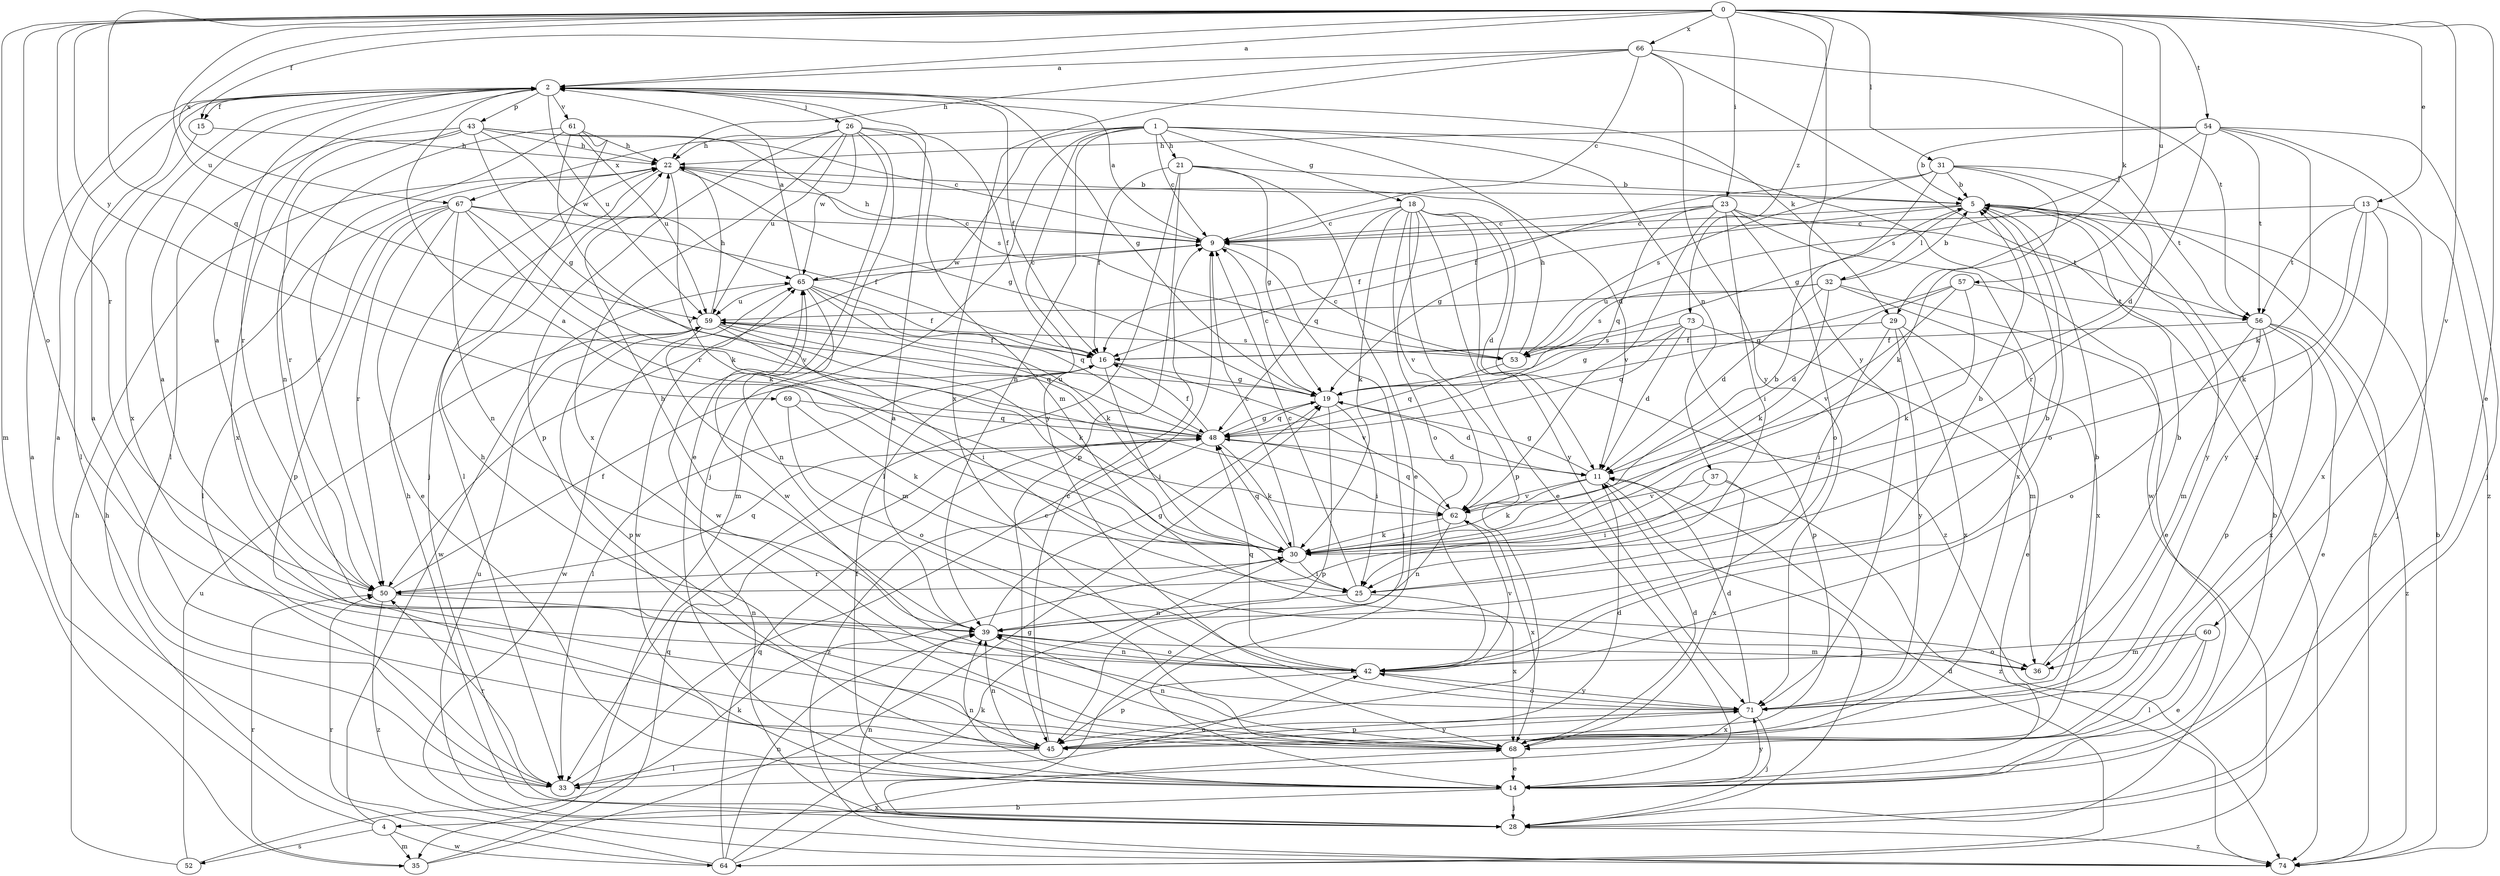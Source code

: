 strict digraph  {
0;
1;
2;
4;
5;
9;
11;
13;
14;
15;
16;
18;
19;
21;
22;
23;
25;
26;
28;
29;
30;
31;
32;
33;
35;
36;
37;
39;
42;
43;
45;
48;
50;
52;
53;
54;
56;
57;
59;
60;
61;
62;
64;
65;
66;
67;
68;
69;
71;
73;
74;
0 -> 2  [label=a];
0 -> 13  [label=e];
0 -> 14  [label=e];
0 -> 15  [label=f];
0 -> 23  [label=i];
0 -> 29  [label=k];
0 -> 31  [label=l];
0 -> 35  [label=m];
0 -> 42  [label=o];
0 -> 48  [label=q];
0 -> 50  [label=r];
0 -> 54  [label=t];
0 -> 57  [label=u];
0 -> 59  [label=u];
0 -> 60  [label=v];
0 -> 66  [label=x];
0 -> 67  [label=x];
0 -> 69  [label=y];
0 -> 71  [label=y];
0 -> 73  [label=z];
1 -> 9  [label=c];
1 -> 11  [label=d];
1 -> 18  [label=g];
1 -> 21  [label=h];
1 -> 35  [label=m];
1 -> 37  [label=n];
1 -> 39  [label=n];
1 -> 50  [label=r];
1 -> 64  [label=w];
1 -> 67  [label=x];
1 -> 71  [label=y];
2 -> 15  [label=f];
2 -> 16  [label=f];
2 -> 19  [label=g];
2 -> 26  [label=j];
2 -> 29  [label=k];
2 -> 43  [label=p];
2 -> 50  [label=r];
2 -> 59  [label=u];
2 -> 61  [label=v];
2 -> 68  [label=x];
4 -> 2  [label=a];
4 -> 35  [label=m];
4 -> 52  [label=s];
4 -> 64  [label=w];
4 -> 65  [label=w];
5 -> 9  [label=c];
5 -> 19  [label=g];
5 -> 32  [label=l];
5 -> 42  [label=o];
5 -> 71  [label=y];
5 -> 74  [label=z];
9 -> 2  [label=a];
9 -> 22  [label=h];
9 -> 28  [label=j];
9 -> 65  [label=w];
11 -> 19  [label=g];
11 -> 28  [label=j];
11 -> 30  [label=k];
11 -> 62  [label=v];
13 -> 9  [label=c];
13 -> 28  [label=j];
13 -> 30  [label=k];
13 -> 56  [label=t];
13 -> 68  [label=x];
13 -> 71  [label=y];
14 -> 4  [label=b];
14 -> 16  [label=f];
14 -> 28  [label=j];
14 -> 39  [label=n];
14 -> 65  [label=w];
14 -> 71  [label=y];
15 -> 22  [label=h];
15 -> 33  [label=l];
16 -> 19  [label=g];
16 -> 25  [label=i];
16 -> 33  [label=l];
16 -> 62  [label=v];
18 -> 9  [label=c];
18 -> 11  [label=d];
18 -> 14  [label=e];
18 -> 30  [label=k];
18 -> 42  [label=o];
18 -> 45  [label=p];
18 -> 48  [label=q];
18 -> 62  [label=v];
18 -> 71  [label=y];
18 -> 74  [label=z];
19 -> 9  [label=c];
19 -> 11  [label=d];
19 -> 25  [label=i];
19 -> 45  [label=p];
19 -> 48  [label=q];
21 -> 5  [label=b];
21 -> 14  [label=e];
21 -> 16  [label=f];
21 -> 19  [label=g];
21 -> 33  [label=l];
21 -> 45  [label=p];
22 -> 5  [label=b];
22 -> 19  [label=g];
22 -> 30  [label=k];
22 -> 33  [label=l];
23 -> 9  [label=c];
23 -> 16  [label=f];
23 -> 25  [label=i];
23 -> 42  [label=o];
23 -> 48  [label=q];
23 -> 56  [label=t];
23 -> 62  [label=v];
23 -> 68  [label=x];
25 -> 5  [label=b];
25 -> 9  [label=c];
25 -> 39  [label=n];
25 -> 68  [label=x];
26 -> 14  [label=e];
26 -> 16  [label=f];
26 -> 22  [label=h];
26 -> 28  [label=j];
26 -> 36  [label=m];
26 -> 45  [label=p];
26 -> 59  [label=u];
26 -> 65  [label=w];
26 -> 68  [label=x];
28 -> 5  [label=b];
28 -> 22  [label=h];
28 -> 39  [label=n];
28 -> 59  [label=u];
28 -> 74  [label=z];
29 -> 14  [label=e];
29 -> 16  [label=f];
29 -> 25  [label=i];
29 -> 68  [label=x];
29 -> 71  [label=y];
30 -> 2  [label=a];
30 -> 5  [label=b];
30 -> 9  [label=c];
30 -> 25  [label=i];
30 -> 48  [label=q];
30 -> 50  [label=r];
31 -> 5  [label=b];
31 -> 16  [label=f];
31 -> 19  [label=g];
31 -> 30  [label=k];
31 -> 50  [label=r];
31 -> 53  [label=s];
31 -> 56  [label=t];
32 -> 5  [label=b];
32 -> 11  [label=d];
32 -> 14  [label=e];
32 -> 30  [label=k];
32 -> 53  [label=s];
32 -> 59  [label=u];
32 -> 68  [label=x];
33 -> 2  [label=a];
33 -> 9  [label=c];
33 -> 42  [label=o];
33 -> 50  [label=r];
35 -> 19  [label=g];
35 -> 48  [label=q];
35 -> 50  [label=r];
36 -> 5  [label=b];
37 -> 25  [label=i];
37 -> 62  [label=v];
37 -> 68  [label=x];
37 -> 74  [label=z];
39 -> 5  [label=b];
39 -> 19  [label=g];
39 -> 22  [label=h];
39 -> 36  [label=m];
39 -> 42  [label=o];
42 -> 2  [label=a];
42 -> 39  [label=n];
42 -> 45  [label=p];
42 -> 48  [label=q];
42 -> 62  [label=v];
42 -> 71  [label=y];
43 -> 9  [label=c];
43 -> 19  [label=g];
43 -> 22  [label=h];
43 -> 33  [label=l];
43 -> 50  [label=r];
43 -> 53  [label=s];
43 -> 65  [label=w];
43 -> 68  [label=x];
45 -> 2  [label=a];
45 -> 9  [label=c];
45 -> 11  [label=d];
45 -> 33  [label=l];
45 -> 39  [label=n];
45 -> 71  [label=y];
48 -> 11  [label=d];
48 -> 16  [label=f];
48 -> 19  [label=g];
48 -> 30  [label=k];
48 -> 59  [label=u];
48 -> 74  [label=z];
50 -> 2  [label=a];
50 -> 16  [label=f];
50 -> 39  [label=n];
50 -> 48  [label=q];
50 -> 74  [label=z];
52 -> 22  [label=h];
52 -> 30  [label=k];
52 -> 59  [label=u];
53 -> 9  [label=c];
53 -> 22  [label=h];
53 -> 48  [label=q];
54 -> 5  [label=b];
54 -> 11  [label=d];
54 -> 22  [label=h];
54 -> 28  [label=j];
54 -> 30  [label=k];
54 -> 53  [label=s];
54 -> 56  [label=t];
54 -> 74  [label=z];
56 -> 14  [label=e];
56 -> 16  [label=f];
56 -> 36  [label=m];
56 -> 42  [label=o];
56 -> 45  [label=p];
56 -> 68  [label=x];
56 -> 74  [label=z];
57 -> 11  [label=d];
57 -> 19  [label=g];
57 -> 30  [label=k];
57 -> 56  [label=t];
57 -> 62  [label=v];
59 -> 16  [label=f];
59 -> 22  [label=h];
59 -> 25  [label=i];
59 -> 30  [label=k];
59 -> 36  [label=m];
59 -> 45  [label=p];
59 -> 48  [label=q];
59 -> 53  [label=s];
60 -> 14  [label=e];
60 -> 33  [label=l];
60 -> 36  [label=m];
60 -> 42  [label=o];
61 -> 22  [label=h];
61 -> 28  [label=j];
61 -> 39  [label=n];
61 -> 50  [label=r];
61 -> 59  [label=u];
61 -> 62  [label=v];
62 -> 30  [label=k];
62 -> 39  [label=n];
62 -> 48  [label=q];
62 -> 68  [label=x];
64 -> 11  [label=d];
64 -> 22  [label=h];
64 -> 30  [label=k];
64 -> 39  [label=n];
64 -> 48  [label=q];
64 -> 50  [label=r];
64 -> 68  [label=x];
65 -> 2  [label=a];
65 -> 9  [label=c];
65 -> 16  [label=f];
65 -> 30  [label=k];
65 -> 39  [label=n];
65 -> 48  [label=q];
65 -> 59  [label=u];
66 -> 2  [label=a];
66 -> 9  [label=c];
66 -> 22  [label=h];
66 -> 56  [label=t];
66 -> 68  [label=x];
66 -> 71  [label=y];
66 -> 74  [label=z];
67 -> 9  [label=c];
67 -> 14  [label=e];
67 -> 16  [label=f];
67 -> 30  [label=k];
67 -> 33  [label=l];
67 -> 39  [label=n];
67 -> 45  [label=p];
67 -> 50  [label=r];
67 -> 62  [label=v];
68 -> 2  [label=a];
68 -> 11  [label=d];
68 -> 14  [label=e];
68 -> 22  [label=h];
68 -> 39  [label=n];
68 -> 65  [label=w];
69 -> 30  [label=k];
69 -> 42  [label=o];
69 -> 48  [label=q];
71 -> 5  [label=b];
71 -> 11  [label=d];
71 -> 28  [label=j];
71 -> 42  [label=o];
71 -> 45  [label=p];
71 -> 65  [label=w];
71 -> 68  [label=x];
73 -> 11  [label=d];
73 -> 19  [label=g];
73 -> 36  [label=m];
73 -> 45  [label=p];
73 -> 48  [label=q];
73 -> 53  [label=s];
74 -> 5  [label=b];
74 -> 65  [label=w];
}

